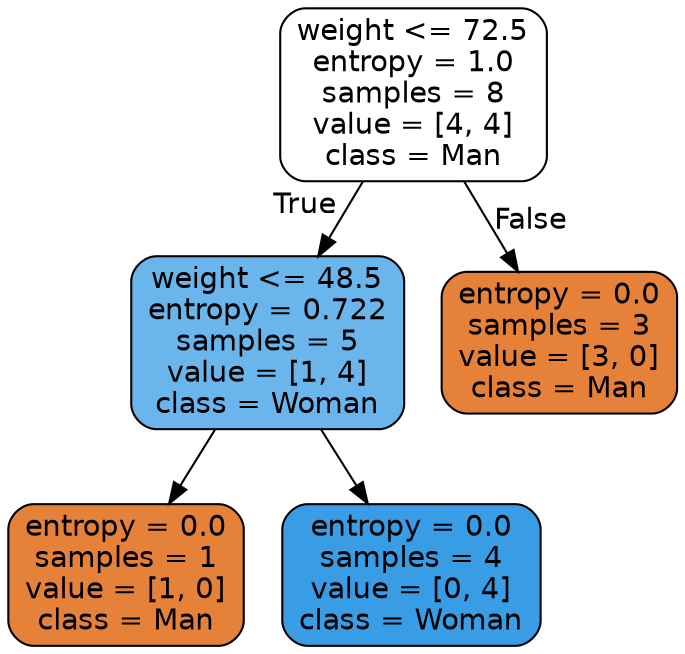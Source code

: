 digraph Tree {
node [shape=box, style="filled, rounded", color="black", fontname=helvetica] ;
edge [fontname=helvetica] ;
0 [label="weight <= 72.5\nentropy = 1.0\nsamples = 8\nvalue = [4, 4]\nclass = Man", fillcolor="#ffffff"] ;
1 [label="weight <= 48.5\nentropy = 0.722\nsamples = 5\nvalue = [1, 4]\nclass = Woman", fillcolor="#6ab6ec"] ;
0 -> 1 [labeldistance=2.5, labelangle=45, headlabel="True"] ;
2 [label="entropy = 0.0\nsamples = 1\nvalue = [1, 0]\nclass = Man", fillcolor="#e58139"] ;
1 -> 2 ;
3 [label="entropy = 0.0\nsamples = 4\nvalue = [0, 4]\nclass = Woman", fillcolor="#399de5"] ;
1 -> 3 ;
4 [label="entropy = 0.0\nsamples = 3\nvalue = [3, 0]\nclass = Man", fillcolor="#e58139"] ;
0 -> 4 [labeldistance=2.5, labelangle=-45, headlabel="False"] ;
}